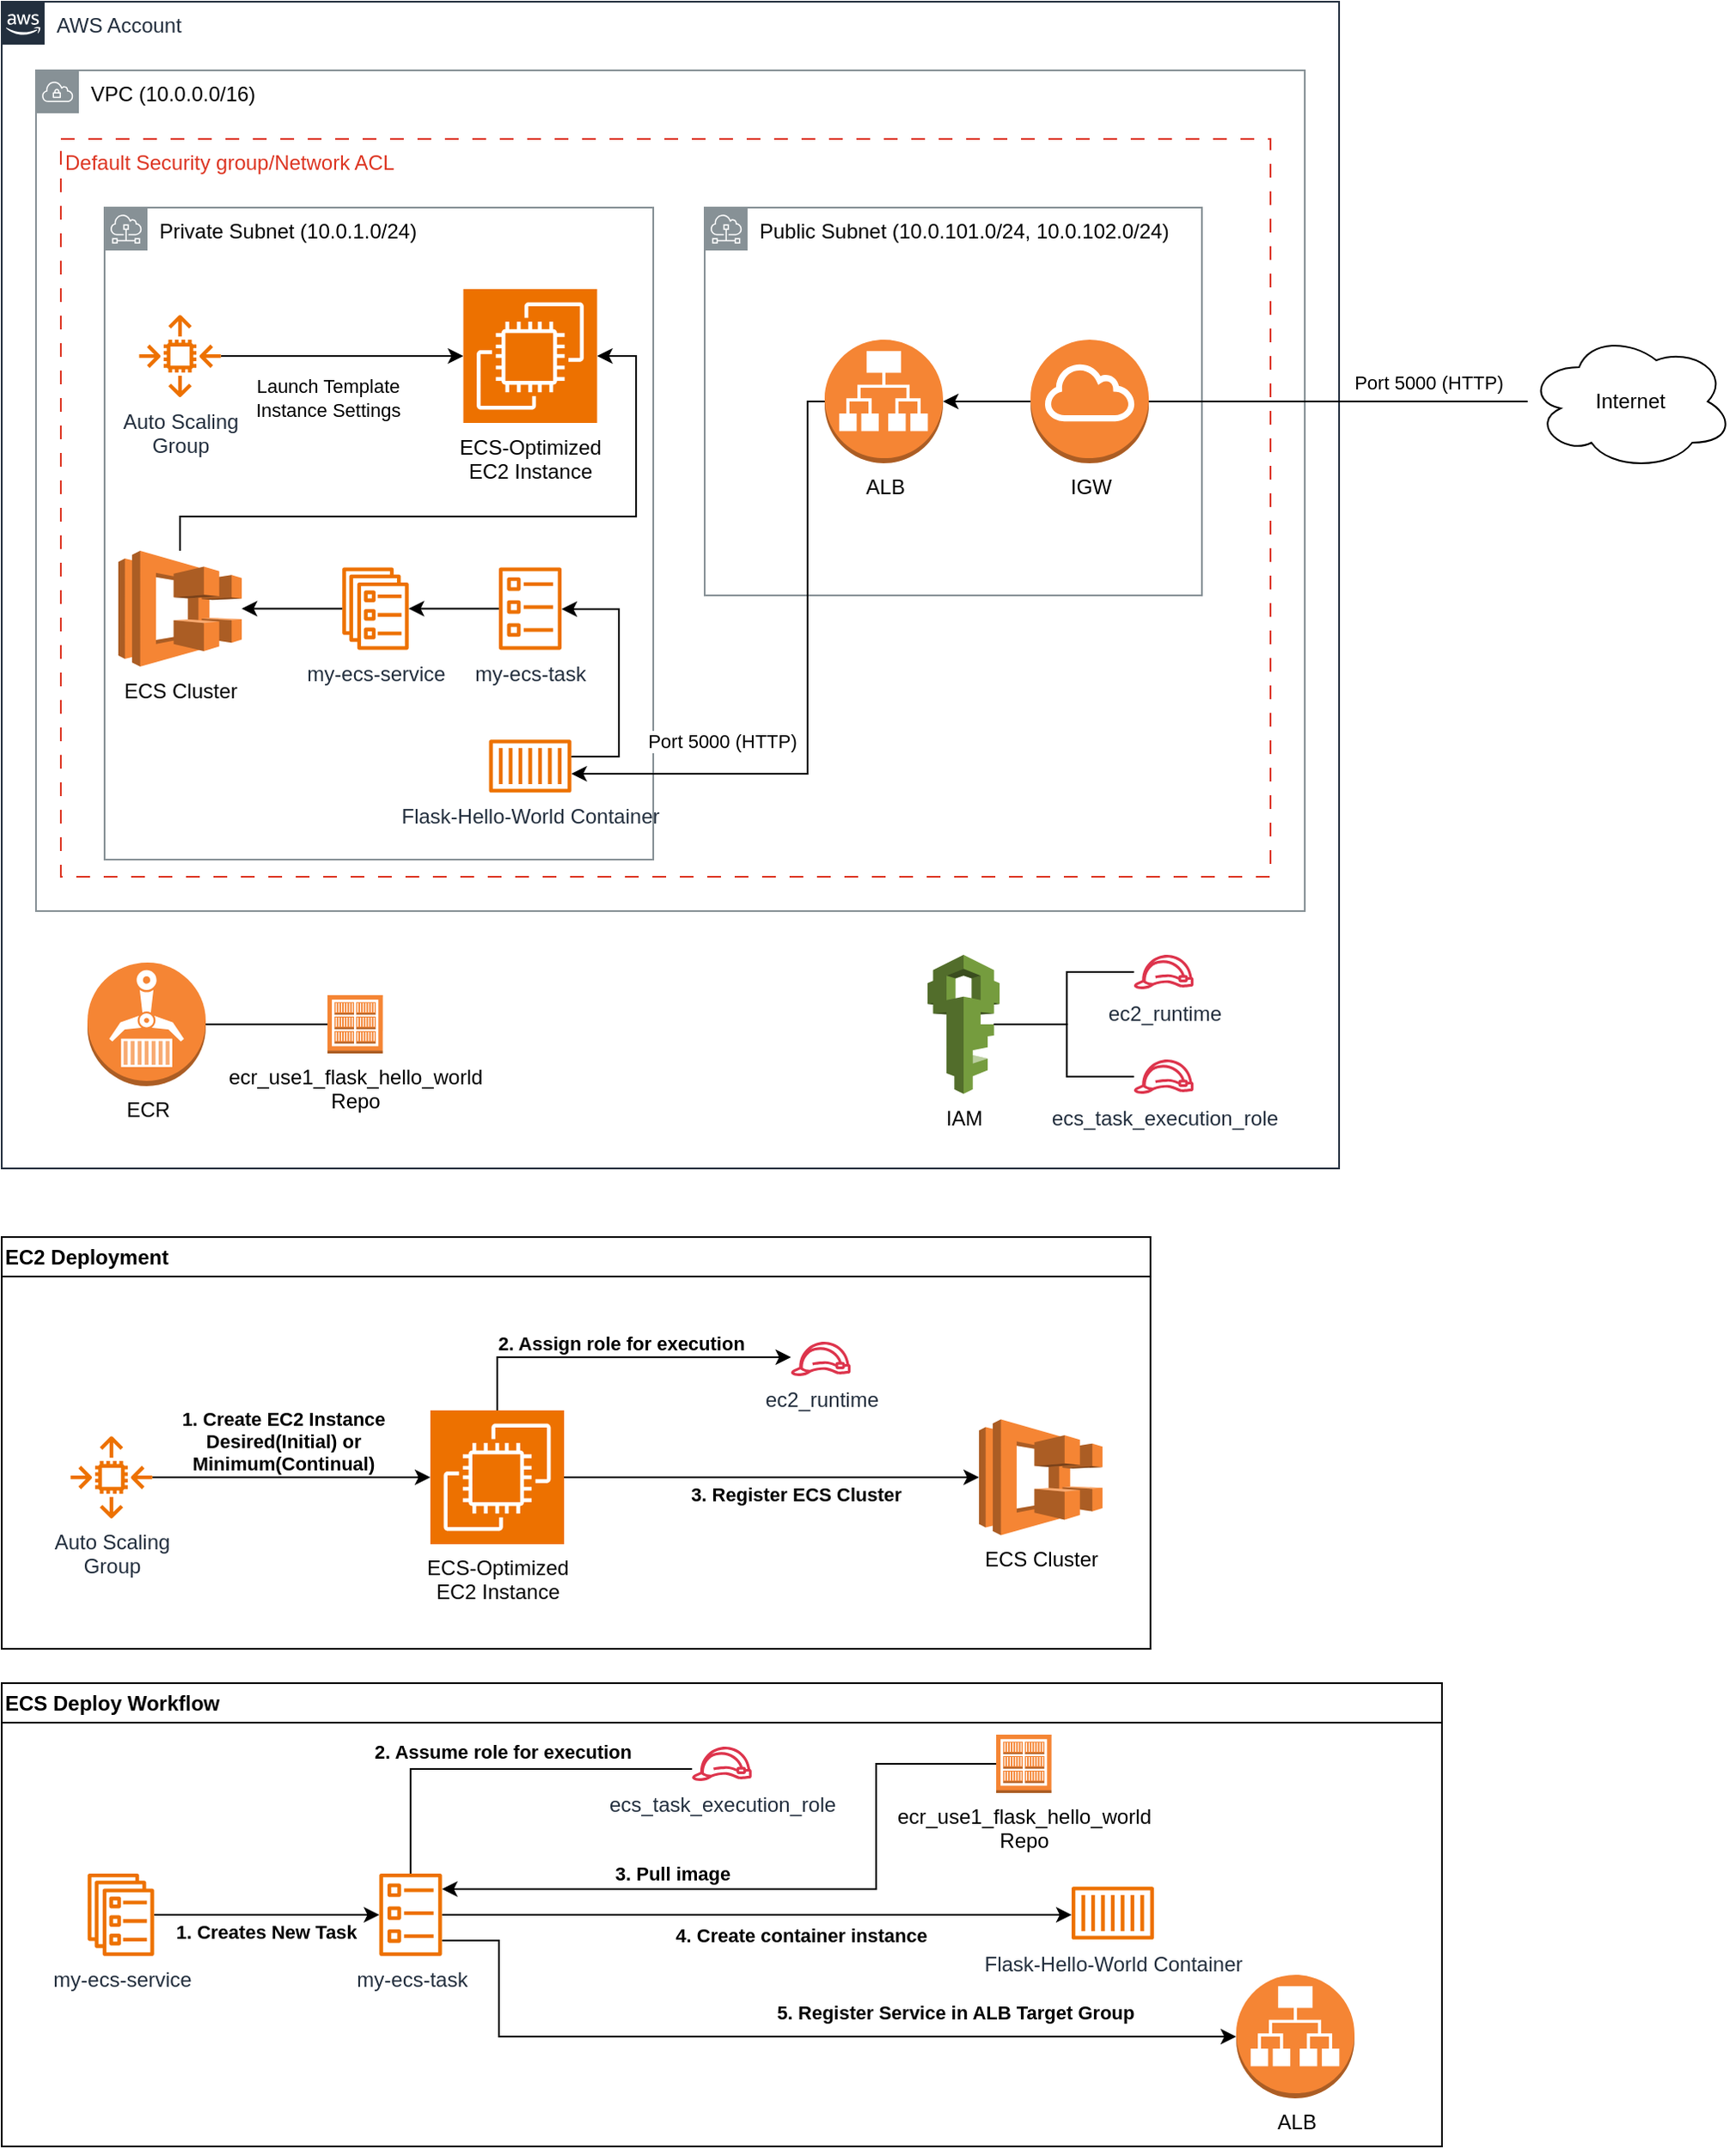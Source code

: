 <mxfile version="24.7.5">
  <diagram id="Ht1M8jgEwFfnCIfOTk4-" name="Page-1">
    <mxGraphModel dx="1530" dy="872" grid="1" gridSize="10" guides="1" tooltips="1" connect="1" arrows="1" fold="1" page="1" pageScale="1" pageWidth="1169" pageHeight="827" math="0" shadow="0">
      <root>
        <mxCell id="0" />
        <mxCell id="1" parent="0" />
        <mxCell id="UEzPUAAOIrF-is8g5C7q-74" value="AWS Account" style="points=[[0,0],[0.25,0],[0.5,0],[0.75,0],[1,0],[1,0.25],[1,0.5],[1,0.75],[1,1],[0.75,1],[0.5,1],[0.25,1],[0,1],[0,0.75],[0,0.5],[0,0.25]];outlineConnect=0;gradientColor=none;html=1;whiteSpace=wrap;fontSize=12;fontStyle=0;shape=mxgraph.aws4.group;grIcon=mxgraph.aws4.group_aws_cloud_alt;strokeColor=#232F3E;fillColor=default;verticalAlign=top;align=left;spacingLeft=30;fontColor=#232F3E;dashed=0;labelBackgroundColor=#ffffff;container=1;pointerEvents=0;collapsible=0;recursiveResize=0;" parent="1" vertex="1">
          <mxGeometry x="50" y="80" width="780" height="680" as="geometry" />
        </mxCell>
        <mxCell id="wHoMeCdLVfItlk6bG5Gv-6" value="VPC (10.0.0.0/16)" style="sketch=0;outlineConnect=0;gradientColor=none;html=1;whiteSpace=wrap;fontSize=12;fontStyle=0;shape=mxgraph.aws4.group;grIcon=mxgraph.aws4.group_vpc;strokeColor=#879196;fillColor=none;verticalAlign=top;align=left;spacingLeft=30;fontColor=#000000;dashed=0;container=1;collapsible=0;recursiveResize=0;" vertex="1" parent="UEzPUAAOIrF-is8g5C7q-74">
          <mxGeometry x="20" y="40" width="740" height="490" as="geometry" />
        </mxCell>
        <mxCell id="wHoMeCdLVfItlk6bG5Gv-5" value="Default Security group/Network ACL" style="fillColor=none;strokeColor=#DD3522;verticalAlign=top;fontStyle=0;fontColor=#DD3522;whiteSpace=wrap;html=1;container=1;collapsible=0;portConstraintRotation=0;rotatable=0;recursiveResize=0;align=left;dashed=1;dashPattern=8 8;" vertex="1" parent="wHoMeCdLVfItlk6bG5Gv-6">
          <mxGeometry x="14.5" y="40" width="705.5" height="430" as="geometry">
            <mxRectangle x="554.75" y="269" width="120" height="30" as="alternateBounds" />
          </mxGeometry>
        </mxCell>
        <mxCell id="wHoMeCdLVfItlk6bG5Gv-8" value="Private Subnet (10.0.1.0/24)" style="sketch=0;outlineConnect=0;gradientColor=none;html=1;whiteSpace=wrap;fontSize=12;fontStyle=0;shape=mxgraph.aws4.group;grIcon=mxgraph.aws4.group_subnet;strokeColor=#879196;fillColor=none;verticalAlign=top;align=left;spacingLeft=30;fontColor=#000000;dashed=0;recursiveResize=0;" vertex="1" parent="wHoMeCdLVfItlk6bG5Gv-5">
          <mxGeometry x="25.5" y="40" width="320" height="380" as="geometry" />
        </mxCell>
        <mxCell id="wHoMeCdLVfItlk6bG5Gv-7" value="Public Subnet (10.0.101.0/24, 10.0.102.0/24)" style="sketch=0;outlineConnect=0;gradientColor=none;html=1;whiteSpace=wrap;fontSize=12;fontStyle=0;shape=mxgraph.aws4.group;grIcon=mxgraph.aws4.group_subnet;strokeColor=#879196;fillColor=none;verticalAlign=top;align=left;spacingLeft=30;fontColor=#000000;dashed=0;container=1;collapsible=0;recursiveResize=0;" vertex="1" parent="wHoMeCdLVfItlk6bG5Gv-5">
          <mxGeometry x="375.5" y="40" width="290" height="226" as="geometry" />
        </mxCell>
        <mxCell id="wHoMeCdLVfItlk6bG5Gv-47" value="IGW" style="outlineConnect=0;dashed=0;verticalLabelPosition=bottom;verticalAlign=top;align=center;html=1;shape=mxgraph.aws3.internet_gateway;fillColor=#F58534;gradientColor=none;" vertex="1" parent="wHoMeCdLVfItlk6bG5Gv-7">
          <mxGeometry x="190.05" y="77" width="69" height="72" as="geometry" />
        </mxCell>
        <mxCell id="wHoMeCdLVfItlk6bG5Gv-2" value="ALB" style="outlineConnect=0;dashed=0;verticalLabelPosition=bottom;verticalAlign=top;align=center;html=1;shape=mxgraph.aws3.application_load_balancer;fillColor=#F58534;gradientColor=none;" vertex="1" parent="wHoMeCdLVfItlk6bG5Gv-7">
          <mxGeometry x="70.0" y="77" width="69" height="72" as="geometry" />
        </mxCell>
        <mxCell id="wHoMeCdLVfItlk6bG5Gv-49" style="edgeStyle=orthogonalEdgeStyle;rounded=0;orthogonalLoop=1;jettySize=auto;html=1;" edge="1" parent="wHoMeCdLVfItlk6bG5Gv-7" source="wHoMeCdLVfItlk6bG5Gv-47" target="wHoMeCdLVfItlk6bG5Gv-2">
          <mxGeometry relative="1" as="geometry" />
        </mxCell>
        <mxCell id="wHoMeCdLVfItlk6bG5Gv-11" style="edgeStyle=orthogonalEdgeStyle;rounded=0;orthogonalLoop=1;jettySize=auto;html=1;" edge="1" parent="wHoMeCdLVfItlk6bG5Gv-6" source="wHoMeCdLVfItlk6bG5Gv-9" target="wHoMeCdLVfItlk6bG5Gv-62">
          <mxGeometry relative="1" as="geometry">
            <mxPoint x="250" y="166.5" as="targetPoint" />
          </mxGeometry>
        </mxCell>
        <mxCell id="wHoMeCdLVfItlk6bG5Gv-12" value="Launch Template&lt;div&gt;Instance Settings&lt;/div&gt;" style="edgeLabel;html=1;align=center;verticalAlign=middle;resizable=0;points=[];" vertex="1" connectable="0" parent="wHoMeCdLVfItlk6bG5Gv-11">
          <mxGeometry x="-0.491" y="-1" relative="1" as="geometry">
            <mxPoint x="26" y="23" as="offset" />
          </mxGeometry>
        </mxCell>
        <mxCell id="wHoMeCdLVfItlk6bG5Gv-9" value="Auto Scaling&lt;div&gt;Group&lt;/div&gt;" style="sketch=0;outlineConnect=0;fontColor=#232F3E;gradientColor=none;fillColor=#ED7100;strokeColor=none;dashed=0;verticalLabelPosition=bottom;verticalAlign=top;align=center;html=1;fontSize=12;fontStyle=0;aspect=fixed;pointerEvents=1;shape=mxgraph.aws4.auto_scaling2;" vertex="1" parent="wHoMeCdLVfItlk6bG5Gv-6">
          <mxGeometry x="60" y="142.5" width="48" height="48" as="geometry" />
        </mxCell>
        <mxCell id="wHoMeCdLVfItlk6bG5Gv-43" style="edgeStyle=orthogonalEdgeStyle;rounded=0;orthogonalLoop=1;jettySize=auto;html=1;endArrow=none;endFill=0;startArrow=classic;startFill=1;" edge="1" parent="wHoMeCdLVfItlk6bG5Gv-6" source="wHoMeCdLVfItlk6bG5Gv-62" target="wHoMeCdLVfItlk6bG5Gv-13">
          <mxGeometry relative="1" as="geometry">
            <mxPoint x="326.5" y="166.5" as="sourcePoint" />
            <Array as="points">
              <mxPoint x="350" y="167" />
              <mxPoint x="350" y="260" />
              <mxPoint x="84" y="260" />
            </Array>
          </mxGeometry>
        </mxCell>
        <mxCell id="wHoMeCdLVfItlk6bG5Gv-13" value="ECS Cluster" style="outlineConnect=0;dashed=0;verticalLabelPosition=bottom;verticalAlign=top;align=center;html=1;shape=mxgraph.aws3.ecs;fillColor=#F58534;gradientColor=none;" vertex="1" parent="wHoMeCdLVfItlk6bG5Gv-6">
          <mxGeometry x="48" y="280" width="72" height="67.5" as="geometry" />
        </mxCell>
        <mxCell id="wHoMeCdLVfItlk6bG5Gv-17" value="my-ecs-service" style="sketch=0;outlineConnect=0;fontColor=#232F3E;gradientColor=none;fillColor=#ED7100;strokeColor=none;dashed=0;verticalLabelPosition=bottom;verticalAlign=top;align=center;html=1;fontSize=12;fontStyle=0;aspect=fixed;pointerEvents=1;shape=mxgraph.aws4.ecs_service;" vertex="1" parent="wHoMeCdLVfItlk6bG5Gv-6">
          <mxGeometry x="178.5" y="289.75" width="39" height="48" as="geometry" />
        </mxCell>
        <mxCell id="wHoMeCdLVfItlk6bG5Gv-15" style="edgeStyle=orthogonalEdgeStyle;rounded=0;orthogonalLoop=1;jettySize=auto;html=1;" edge="1" parent="wHoMeCdLVfItlk6bG5Gv-6" source="wHoMeCdLVfItlk6bG5Gv-17" target="wHoMeCdLVfItlk6bG5Gv-13">
          <mxGeometry relative="1" as="geometry">
            <mxPoint x="190" y="404" as="sourcePoint" />
          </mxGeometry>
        </mxCell>
        <mxCell id="wHoMeCdLVfItlk6bG5Gv-16" value="my-ecs-task" style="sketch=0;outlineConnect=0;fontColor=#232F3E;gradientColor=none;fillColor=#ED7100;strokeColor=none;dashed=0;verticalLabelPosition=bottom;verticalAlign=top;align=center;html=1;fontSize=12;fontStyle=0;aspect=fixed;pointerEvents=1;shape=mxgraph.aws4.ecs_task;" vertex="1" parent="wHoMeCdLVfItlk6bG5Gv-6">
          <mxGeometry x="269.75" y="289.75" width="37" height="48" as="geometry" />
        </mxCell>
        <mxCell id="wHoMeCdLVfItlk6bG5Gv-18" style="edgeStyle=orthogonalEdgeStyle;rounded=0;orthogonalLoop=1;jettySize=auto;html=1;" edge="1" parent="wHoMeCdLVfItlk6bG5Gv-6" source="wHoMeCdLVfItlk6bG5Gv-16" target="wHoMeCdLVfItlk6bG5Gv-17">
          <mxGeometry relative="1" as="geometry" />
        </mxCell>
        <mxCell id="wHoMeCdLVfItlk6bG5Gv-19" value="Flask-Hello-World Container" style="sketch=0;outlineConnect=0;fontColor=#232F3E;gradientColor=none;fillColor=#ED7100;strokeColor=none;dashed=0;verticalLabelPosition=bottom;verticalAlign=top;align=center;html=1;fontSize=12;fontStyle=0;aspect=fixed;pointerEvents=1;shape=mxgraph.aws4.container_1;" vertex="1" parent="wHoMeCdLVfItlk6bG5Gv-6">
          <mxGeometry x="264.25" y="390" width="48" height="31" as="geometry" />
        </mxCell>
        <mxCell id="wHoMeCdLVfItlk6bG5Gv-20" style="edgeStyle=orthogonalEdgeStyle;rounded=0;orthogonalLoop=1;jettySize=auto;html=1;" edge="1" parent="wHoMeCdLVfItlk6bG5Gv-6" source="wHoMeCdLVfItlk6bG5Gv-19" target="wHoMeCdLVfItlk6bG5Gv-16">
          <mxGeometry relative="1" as="geometry">
            <Array as="points">
              <mxPoint x="340" y="400" />
              <mxPoint x="340" y="314" />
            </Array>
          </mxGeometry>
        </mxCell>
        <mxCell id="wHoMeCdLVfItlk6bG5Gv-62" value="&lt;span style=&quot;color: rgb(0, 0, 0);&quot;&gt;ECS-Optimized&lt;/span&gt;&lt;div style=&quot;color: rgb(0, 0, 0);&quot;&gt;EC2 Instance&lt;/div&gt;" style="sketch=0;points=[[0,0,0],[0.25,0,0],[0.5,0,0],[0.75,0,0],[1,0,0],[0,1,0],[0.25,1,0],[0.5,1,0],[0.75,1,0],[1,1,0],[0,0.25,0],[0,0.5,0],[0,0.75,0],[1,0.25,0],[1,0.5,0],[1,0.75,0]];outlineConnect=0;fontColor=#232F3E;fillColor=#ED7100;strokeColor=#ffffff;dashed=0;verticalLabelPosition=bottom;verticalAlign=top;align=center;html=1;fontSize=12;fontStyle=0;aspect=fixed;shape=mxgraph.aws4.resourceIcon;resIcon=mxgraph.aws4.ec2;" vertex="1" parent="wHoMeCdLVfItlk6bG5Gv-6">
          <mxGeometry x="249.25" y="127.5" width="78" height="78" as="geometry" />
        </mxCell>
        <mxCell id="wHoMeCdLVfItlk6bG5Gv-21" style="edgeStyle=orthogonalEdgeStyle;rounded=0;orthogonalLoop=1;jettySize=auto;html=1;" edge="1" parent="wHoMeCdLVfItlk6bG5Gv-6" source="wHoMeCdLVfItlk6bG5Gv-2" target="wHoMeCdLVfItlk6bG5Gv-19">
          <mxGeometry relative="1" as="geometry">
            <Array as="points">
              <mxPoint x="450" y="193" />
              <mxPoint x="450" y="410" />
            </Array>
          </mxGeometry>
        </mxCell>
        <mxCell id="wHoMeCdLVfItlk6bG5Gv-22" value="Port 5000 (HTTP)" style="edgeLabel;html=1;align=center;verticalAlign=middle;resizable=0;points=[];" vertex="1" connectable="0" parent="wHoMeCdLVfItlk6bG5Gv-21">
          <mxGeometry x="-0.018" relative="1" as="geometry">
            <mxPoint x="-50" y="29" as="offset" />
          </mxGeometry>
        </mxCell>
        <mxCell id="wHoMeCdLVfItlk6bG5Gv-23" value="ECR" style="outlineConnect=0;dashed=0;verticalLabelPosition=bottom;verticalAlign=top;align=center;html=1;shape=mxgraph.aws3.ecr;fillColor=#F58534;gradientColor=none;" vertex="1" parent="UEzPUAAOIrF-is8g5C7q-74">
          <mxGeometry x="50" y="560" width="69" height="72" as="geometry" />
        </mxCell>
        <mxCell id="wHoMeCdLVfItlk6bG5Gv-24" value="IAM" style="outlineConnect=0;dashed=0;verticalLabelPosition=bottom;verticalAlign=top;align=center;html=1;shape=mxgraph.aws3.iam;fillColor=#759C3E;gradientColor=none;" vertex="1" parent="UEzPUAAOIrF-is8g5C7q-74">
          <mxGeometry x="540" y="555.5" width="42" height="81" as="geometry" />
        </mxCell>
        <mxCell id="wHoMeCdLVfItlk6bG5Gv-27" style="edgeStyle=orthogonalEdgeStyle;rounded=0;orthogonalLoop=1;jettySize=auto;html=1;endArrow=none;endFill=0;" edge="1" parent="UEzPUAAOIrF-is8g5C7q-74" source="wHoMeCdLVfItlk6bG5Gv-25" target="wHoMeCdLVfItlk6bG5Gv-24">
          <mxGeometry relative="1" as="geometry" />
        </mxCell>
        <mxCell id="wHoMeCdLVfItlk6bG5Gv-25" value="ec2_runtime" style="sketch=0;outlineConnect=0;fontColor=#232F3E;gradientColor=none;fillColor=#DD344C;strokeColor=none;dashed=0;verticalLabelPosition=bottom;verticalAlign=top;align=center;html=1;fontSize=12;fontStyle=0;aspect=fixed;pointerEvents=1;shape=mxgraph.aws4.role;" vertex="1" parent="UEzPUAAOIrF-is8g5C7q-74">
          <mxGeometry x="660" y="555.5" width="35.45" height="20" as="geometry" />
        </mxCell>
        <mxCell id="wHoMeCdLVfItlk6bG5Gv-26" value="ecs_task_execution_role" style="sketch=0;outlineConnect=0;fontColor=#232F3E;gradientColor=none;fillColor=#DD344C;strokeColor=none;dashed=0;verticalLabelPosition=bottom;verticalAlign=top;align=center;html=1;fontSize=12;fontStyle=0;aspect=fixed;pointerEvents=1;shape=mxgraph.aws4.role;" vertex="1" parent="UEzPUAAOIrF-is8g5C7q-74">
          <mxGeometry x="660" y="616.5" width="35.45" height="20" as="geometry" />
        </mxCell>
        <mxCell id="wHoMeCdLVfItlk6bG5Gv-28" style="edgeStyle=orthogonalEdgeStyle;rounded=0;orthogonalLoop=1;jettySize=auto;html=1;entryX=0.92;entryY=0.5;entryDx=0;entryDy=0;entryPerimeter=0;strokeColor=default;endArrow=none;endFill=0;" edge="1" parent="UEzPUAAOIrF-is8g5C7q-74" source="wHoMeCdLVfItlk6bG5Gv-26" target="wHoMeCdLVfItlk6bG5Gv-24">
          <mxGeometry relative="1" as="geometry" />
        </mxCell>
        <mxCell id="wHoMeCdLVfItlk6bG5Gv-30" style="edgeStyle=orthogonalEdgeStyle;rounded=0;orthogonalLoop=1;jettySize=auto;html=1;endArrow=none;endFill=0;" edge="1" parent="UEzPUAAOIrF-is8g5C7q-74" source="wHoMeCdLVfItlk6bG5Gv-29" target="wHoMeCdLVfItlk6bG5Gv-23">
          <mxGeometry relative="1" as="geometry" />
        </mxCell>
        <mxCell id="wHoMeCdLVfItlk6bG5Gv-29" value="ecr_use1_flask_hello_world&lt;div&gt;Repo&lt;/div&gt;" style="outlineConnect=0;dashed=0;verticalLabelPosition=bottom;verticalAlign=top;align=center;html=1;shape=mxgraph.aws3.ecr_registry;fillColor=#F58534;gradientColor=none;" vertex="1" parent="UEzPUAAOIrF-is8g5C7q-74">
          <mxGeometry x="190" y="579" width="32.3" height="34" as="geometry" />
        </mxCell>
        <mxCell id="wHoMeCdLVfItlk6bG5Gv-1" value="Internet" style="ellipse;shape=cloud;whiteSpace=wrap;html=1;" vertex="1" parent="1">
          <mxGeometry x="940" y="273" width="120" height="80" as="geometry" />
        </mxCell>
        <mxCell id="wHoMeCdLVfItlk6bG5Gv-31" value="ECS Deploy Workflow" style="swimlane;whiteSpace=wrap;html=1;fillColor=#FFFFFF;expand=1;collapsible=0;align=left;" vertex="1" parent="1">
          <mxGeometry x="50" y="1060" width="840" height="270" as="geometry">
            <mxRectangle x="50" y="790" width="160" height="30" as="alternateBounds" />
          </mxGeometry>
        </mxCell>
        <mxCell id="wHoMeCdLVfItlk6bG5Gv-34" style="edgeStyle=orthogonalEdgeStyle;rounded=0;orthogonalLoop=1;jettySize=auto;html=1;" edge="1" parent="wHoMeCdLVfItlk6bG5Gv-31" source="wHoMeCdLVfItlk6bG5Gv-32" target="wHoMeCdLVfItlk6bG5Gv-33">
          <mxGeometry relative="1" as="geometry" />
        </mxCell>
        <mxCell id="wHoMeCdLVfItlk6bG5Gv-35" value="1. Creates New Task" style="edgeLabel;html=1;align=center;verticalAlign=middle;resizable=0;points=[];fontStyle=1" vertex="1" connectable="0" parent="wHoMeCdLVfItlk6bG5Gv-34">
          <mxGeometry x="-0.24" y="1" relative="1" as="geometry">
            <mxPoint x="15" y="11" as="offset" />
          </mxGeometry>
        </mxCell>
        <mxCell id="wHoMeCdLVfItlk6bG5Gv-32" value="my-ecs-service" style="sketch=0;outlineConnect=0;fontColor=#232F3E;gradientColor=none;fillColor=#ED7100;strokeColor=none;dashed=0;verticalLabelPosition=bottom;verticalAlign=top;align=center;html=1;fontSize=12;fontStyle=0;aspect=fixed;pointerEvents=1;shape=mxgraph.aws4.ecs_service;" vertex="1" parent="wHoMeCdLVfItlk6bG5Gv-31">
          <mxGeometry x="50" y="111" width="39" height="48" as="geometry" />
        </mxCell>
        <mxCell id="wHoMeCdLVfItlk6bG5Gv-38" style="edgeStyle=orthogonalEdgeStyle;rounded=0;orthogonalLoop=1;jettySize=auto;html=1;endArrow=none;endFill=0;" edge="1" parent="wHoMeCdLVfItlk6bG5Gv-31" source="wHoMeCdLVfItlk6bG5Gv-33" target="wHoMeCdLVfItlk6bG5Gv-37">
          <mxGeometry relative="1" as="geometry">
            <Array as="points">
              <mxPoint x="239" y="50" />
            </Array>
          </mxGeometry>
        </mxCell>
        <mxCell id="wHoMeCdLVfItlk6bG5Gv-39" value="2. Assume role for execution" style="edgeLabel;html=1;align=center;verticalAlign=middle;resizable=0;points=[];fontStyle=1" vertex="1" connectable="0" parent="wHoMeCdLVfItlk6bG5Gv-38">
          <mxGeometry x="-0.237" y="2" relative="1" as="geometry">
            <mxPoint x="28" y="-8" as="offset" />
          </mxGeometry>
        </mxCell>
        <mxCell id="wHoMeCdLVfItlk6bG5Gv-42" style="edgeStyle=orthogonalEdgeStyle;rounded=0;orthogonalLoop=1;jettySize=auto;html=1;endArrow=none;endFill=0;startArrow=classic;startFill=1;" edge="1" parent="wHoMeCdLVfItlk6bG5Gv-31" source="wHoMeCdLVfItlk6bG5Gv-33" target="wHoMeCdLVfItlk6bG5Gv-41">
          <mxGeometry relative="1" as="geometry">
            <Array as="points">
              <mxPoint x="510" y="120" />
              <mxPoint x="510" y="47" />
            </Array>
          </mxGeometry>
        </mxCell>
        <mxCell id="wHoMeCdLVfItlk6bG5Gv-45" value="3. Pull image" style="edgeLabel;html=1;align=center;verticalAlign=middle;resizable=0;points=[];fontStyle=1" vertex="1" connectable="0" parent="wHoMeCdLVfItlk6bG5Gv-42">
          <mxGeometry x="-0.503" y="1" relative="1" as="geometry">
            <mxPoint x="35" y="-8" as="offset" />
          </mxGeometry>
        </mxCell>
        <mxCell id="wHoMeCdLVfItlk6bG5Gv-51" style="edgeStyle=orthogonalEdgeStyle;rounded=0;orthogonalLoop=1;jettySize=auto;html=1;" edge="1" parent="wHoMeCdLVfItlk6bG5Gv-31" source="wHoMeCdLVfItlk6bG5Gv-33" target="wHoMeCdLVfItlk6bG5Gv-50">
          <mxGeometry relative="1" as="geometry">
            <Array as="points">
              <mxPoint x="460" y="135" />
              <mxPoint x="460" y="135" />
            </Array>
          </mxGeometry>
        </mxCell>
        <mxCell id="wHoMeCdLVfItlk6bG5Gv-52" value="4. Create container instance" style="edgeLabel;html=1;align=center;verticalAlign=middle;resizable=0;points=[];fontStyle=1" vertex="1" connectable="0" parent="wHoMeCdLVfItlk6bG5Gv-51">
          <mxGeometry x="0.248" y="-4" relative="1" as="geometry">
            <mxPoint x="-20" y="8" as="offset" />
          </mxGeometry>
        </mxCell>
        <mxCell id="wHoMeCdLVfItlk6bG5Gv-55" style="edgeStyle=orthogonalEdgeStyle;rounded=0;orthogonalLoop=1;jettySize=auto;html=1;" edge="1" parent="wHoMeCdLVfItlk6bG5Gv-31" source="wHoMeCdLVfItlk6bG5Gv-33" target="wHoMeCdLVfItlk6bG5Gv-54">
          <mxGeometry relative="1" as="geometry">
            <Array as="points">
              <mxPoint x="290" y="150" />
              <mxPoint x="290" y="206" />
            </Array>
          </mxGeometry>
        </mxCell>
        <mxCell id="wHoMeCdLVfItlk6bG5Gv-56" value="5. Register Service in ALB Target Group" style="edgeLabel;html=1;align=center;verticalAlign=middle;resizable=0;points=[];fontStyle=1" vertex="1" connectable="0" parent="wHoMeCdLVfItlk6bG5Gv-55">
          <mxGeometry x="-0.417" y="-2" relative="1" as="geometry">
            <mxPoint x="203" y="-16" as="offset" />
          </mxGeometry>
        </mxCell>
        <mxCell id="wHoMeCdLVfItlk6bG5Gv-33" value="my-ecs-task" style="sketch=0;outlineConnect=0;fontColor=#232F3E;gradientColor=none;fillColor=#ED7100;strokeColor=none;dashed=0;verticalLabelPosition=bottom;verticalAlign=top;align=center;html=1;fontSize=12;fontStyle=0;aspect=fixed;pointerEvents=1;shape=mxgraph.aws4.ecs_task;" vertex="1" parent="wHoMeCdLVfItlk6bG5Gv-31">
          <mxGeometry x="220" y="111" width="37" height="48" as="geometry" />
        </mxCell>
        <mxCell id="wHoMeCdLVfItlk6bG5Gv-37" value="ecs_task_execution_role" style="sketch=0;outlineConnect=0;fontColor=#232F3E;gradientColor=none;fillColor=#DD344C;strokeColor=none;dashed=0;verticalLabelPosition=bottom;verticalAlign=top;align=center;html=1;fontSize=12;fontStyle=0;aspect=fixed;pointerEvents=1;shape=mxgraph.aws4.role;" vertex="1" parent="wHoMeCdLVfItlk6bG5Gv-31">
          <mxGeometry x="402.28" y="37" width="35.45" height="20" as="geometry" />
        </mxCell>
        <mxCell id="wHoMeCdLVfItlk6bG5Gv-41" value="ecr_use1_flask_hello_world&lt;div&gt;Repo&lt;/div&gt;" style="outlineConnect=0;dashed=0;verticalLabelPosition=bottom;verticalAlign=top;align=center;html=1;shape=mxgraph.aws3.ecr_registry;fillColor=#F58534;gradientColor=none;" vertex="1" parent="wHoMeCdLVfItlk6bG5Gv-31">
          <mxGeometry x="580" y="30" width="32.3" height="34" as="geometry" />
        </mxCell>
        <mxCell id="wHoMeCdLVfItlk6bG5Gv-50" value="Flask-Hello-World Container" style="sketch=0;outlineConnect=0;fontColor=#232F3E;gradientColor=none;fillColor=#ED7100;strokeColor=none;dashed=0;verticalLabelPosition=bottom;verticalAlign=top;align=center;html=1;fontSize=12;fontStyle=0;aspect=fixed;pointerEvents=1;shape=mxgraph.aws4.container_1;" vertex="1" parent="wHoMeCdLVfItlk6bG5Gv-31">
          <mxGeometry x="624" y="118.5" width="48" height="31" as="geometry" />
        </mxCell>
        <mxCell id="wHoMeCdLVfItlk6bG5Gv-54" value="ALB" style="outlineConnect=0;dashed=0;verticalLabelPosition=bottom;verticalAlign=top;align=center;html=1;shape=mxgraph.aws3.application_load_balancer;fillColor=#F58534;gradientColor=none;" vertex="1" parent="wHoMeCdLVfItlk6bG5Gv-31">
          <mxGeometry x="720" y="170" width="69" height="72" as="geometry" />
        </mxCell>
        <mxCell id="wHoMeCdLVfItlk6bG5Gv-3" style="edgeStyle=orthogonalEdgeStyle;rounded=0;orthogonalLoop=1;jettySize=auto;html=1;endArrow=none;endFill=0;" edge="1" parent="1" source="wHoMeCdLVfItlk6bG5Gv-1" target="wHoMeCdLVfItlk6bG5Gv-47">
          <mxGeometry relative="1" as="geometry" />
        </mxCell>
        <mxCell id="wHoMeCdLVfItlk6bG5Gv-46" value="Port 5000 (HTTP)" style="edgeLabel;html=1;align=center;verticalAlign=middle;resizable=0;points=[];" vertex="1" connectable="0" parent="wHoMeCdLVfItlk6bG5Gv-3">
          <mxGeometry x="-0.416" y="1" relative="1" as="geometry">
            <mxPoint x="6" y="-12" as="offset" />
          </mxGeometry>
        </mxCell>
        <mxCell id="wHoMeCdLVfItlk6bG5Gv-58" value="EC2 Deployment" style="swimlane;whiteSpace=wrap;html=1;collapsible=0;align=left;labelBackgroundColor=default;textShadow=0;" vertex="1" parent="1">
          <mxGeometry x="50" y="800" width="670" height="240" as="geometry" />
        </mxCell>
        <mxCell id="wHoMeCdLVfItlk6bG5Gv-64" style="edgeStyle=orthogonalEdgeStyle;rounded=0;orthogonalLoop=1;jettySize=auto;html=1;" edge="1" parent="wHoMeCdLVfItlk6bG5Gv-58" source="wHoMeCdLVfItlk6bG5Gv-59" target="wHoMeCdLVfItlk6bG5Gv-63">
          <mxGeometry relative="1" as="geometry" />
        </mxCell>
        <mxCell id="wHoMeCdLVfItlk6bG5Gv-65" value="1. Create EC2 Instance&lt;br&gt;Desired(Initial) or&lt;div&gt;Minimum(Continual)&lt;/div&gt;" style="edgeLabel;html=1;align=center;verticalAlign=middle;resizable=0;points=[];fontStyle=1" vertex="1" connectable="0" parent="wHoMeCdLVfItlk6bG5Gv-64">
          <mxGeometry x="-0.307" y="1" relative="1" as="geometry">
            <mxPoint x="20" y="-20" as="offset" />
          </mxGeometry>
        </mxCell>
        <mxCell id="wHoMeCdLVfItlk6bG5Gv-59" value="Auto Scaling&lt;div&gt;Group&lt;/div&gt;" style="sketch=0;outlineConnect=0;fontColor=#232F3E;gradientColor=none;fillColor=#ED7100;strokeColor=none;dashed=0;verticalLabelPosition=bottom;verticalAlign=top;align=center;html=1;fontSize=12;fontStyle=0;aspect=fixed;pointerEvents=1;shape=mxgraph.aws4.auto_scaling2;" vertex="1" parent="wHoMeCdLVfItlk6bG5Gv-58">
          <mxGeometry x="40" y="116" width="48" height="48" as="geometry" />
        </mxCell>
        <mxCell id="wHoMeCdLVfItlk6bG5Gv-68" style="edgeStyle=orthogonalEdgeStyle;rounded=0;orthogonalLoop=1;jettySize=auto;html=1;" edge="1" parent="wHoMeCdLVfItlk6bG5Gv-58" source="wHoMeCdLVfItlk6bG5Gv-63" target="wHoMeCdLVfItlk6bG5Gv-67">
          <mxGeometry relative="1" as="geometry" />
        </mxCell>
        <mxCell id="wHoMeCdLVfItlk6bG5Gv-69" value="3. Register ECS Cluster" style="edgeLabel;html=1;align=center;verticalAlign=middle;resizable=0;points=[];fontStyle=1" vertex="1" connectable="0" parent="wHoMeCdLVfItlk6bG5Gv-68">
          <mxGeometry x="0.205" y="-1" relative="1" as="geometry">
            <mxPoint x="-11" y="9" as="offset" />
          </mxGeometry>
        </mxCell>
        <mxCell id="wHoMeCdLVfItlk6bG5Gv-71" style="edgeStyle=orthogonalEdgeStyle;rounded=0;orthogonalLoop=1;jettySize=auto;html=1;" edge="1" parent="wHoMeCdLVfItlk6bG5Gv-58" source="wHoMeCdLVfItlk6bG5Gv-63" target="wHoMeCdLVfItlk6bG5Gv-70">
          <mxGeometry relative="1" as="geometry">
            <Array as="points">
              <mxPoint x="289" y="70" />
            </Array>
          </mxGeometry>
        </mxCell>
        <mxCell id="wHoMeCdLVfItlk6bG5Gv-72" value="2. Assign role for execution" style="edgeLabel;html=1;align=center;verticalAlign=middle;resizable=0;points=[];fontStyle=1" vertex="1" connectable="0" parent="wHoMeCdLVfItlk6bG5Gv-71">
          <mxGeometry x="0.096" y="1" relative="1" as="geometry">
            <mxPoint x="-8" y="-7" as="offset" />
          </mxGeometry>
        </mxCell>
        <mxCell id="wHoMeCdLVfItlk6bG5Gv-63" value="&lt;span style=&quot;color: rgb(0, 0, 0);&quot;&gt;ECS-Optimized&lt;/span&gt;&lt;div style=&quot;color: rgb(0, 0, 0);&quot;&gt;EC2 Instance&lt;/div&gt;" style="sketch=0;points=[[0,0,0],[0.25,0,0],[0.5,0,0],[0.75,0,0],[1,0,0],[0,1,0],[0.25,1,0],[0.5,1,0],[0.75,1,0],[1,1,0],[0,0.25,0],[0,0.5,0],[0,0.75,0],[1,0.25,0],[1,0.5,0],[1,0.75,0]];outlineConnect=0;fontColor=#232F3E;fillColor=#ED7100;strokeColor=#ffffff;dashed=0;verticalLabelPosition=bottom;verticalAlign=top;align=center;html=1;fontSize=12;fontStyle=0;aspect=fixed;shape=mxgraph.aws4.resourceIcon;resIcon=mxgraph.aws4.ec2;" vertex="1" parent="wHoMeCdLVfItlk6bG5Gv-58">
          <mxGeometry x="250" y="101" width="78" height="78" as="geometry" />
        </mxCell>
        <mxCell id="wHoMeCdLVfItlk6bG5Gv-67" value="ECS Cluster" style="outlineConnect=0;dashed=0;verticalLabelPosition=bottom;verticalAlign=top;align=center;html=1;shape=mxgraph.aws3.ecs;fillColor=#F58534;gradientColor=none;" vertex="1" parent="wHoMeCdLVfItlk6bG5Gv-58">
          <mxGeometry x="570" y="106.25" width="72" height="67.5" as="geometry" />
        </mxCell>
        <mxCell id="wHoMeCdLVfItlk6bG5Gv-70" value="ec2_runtime" style="sketch=0;outlineConnect=0;fontColor=#232F3E;gradientColor=none;fillColor=#DD344C;strokeColor=none;dashed=0;verticalLabelPosition=bottom;verticalAlign=top;align=center;html=1;fontSize=12;fontStyle=0;aspect=fixed;pointerEvents=1;shape=mxgraph.aws4.role;" vertex="1" parent="wHoMeCdLVfItlk6bG5Gv-58">
          <mxGeometry x="460" y="61" width="35.45" height="20" as="geometry" />
        </mxCell>
      </root>
    </mxGraphModel>
  </diagram>
</mxfile>

